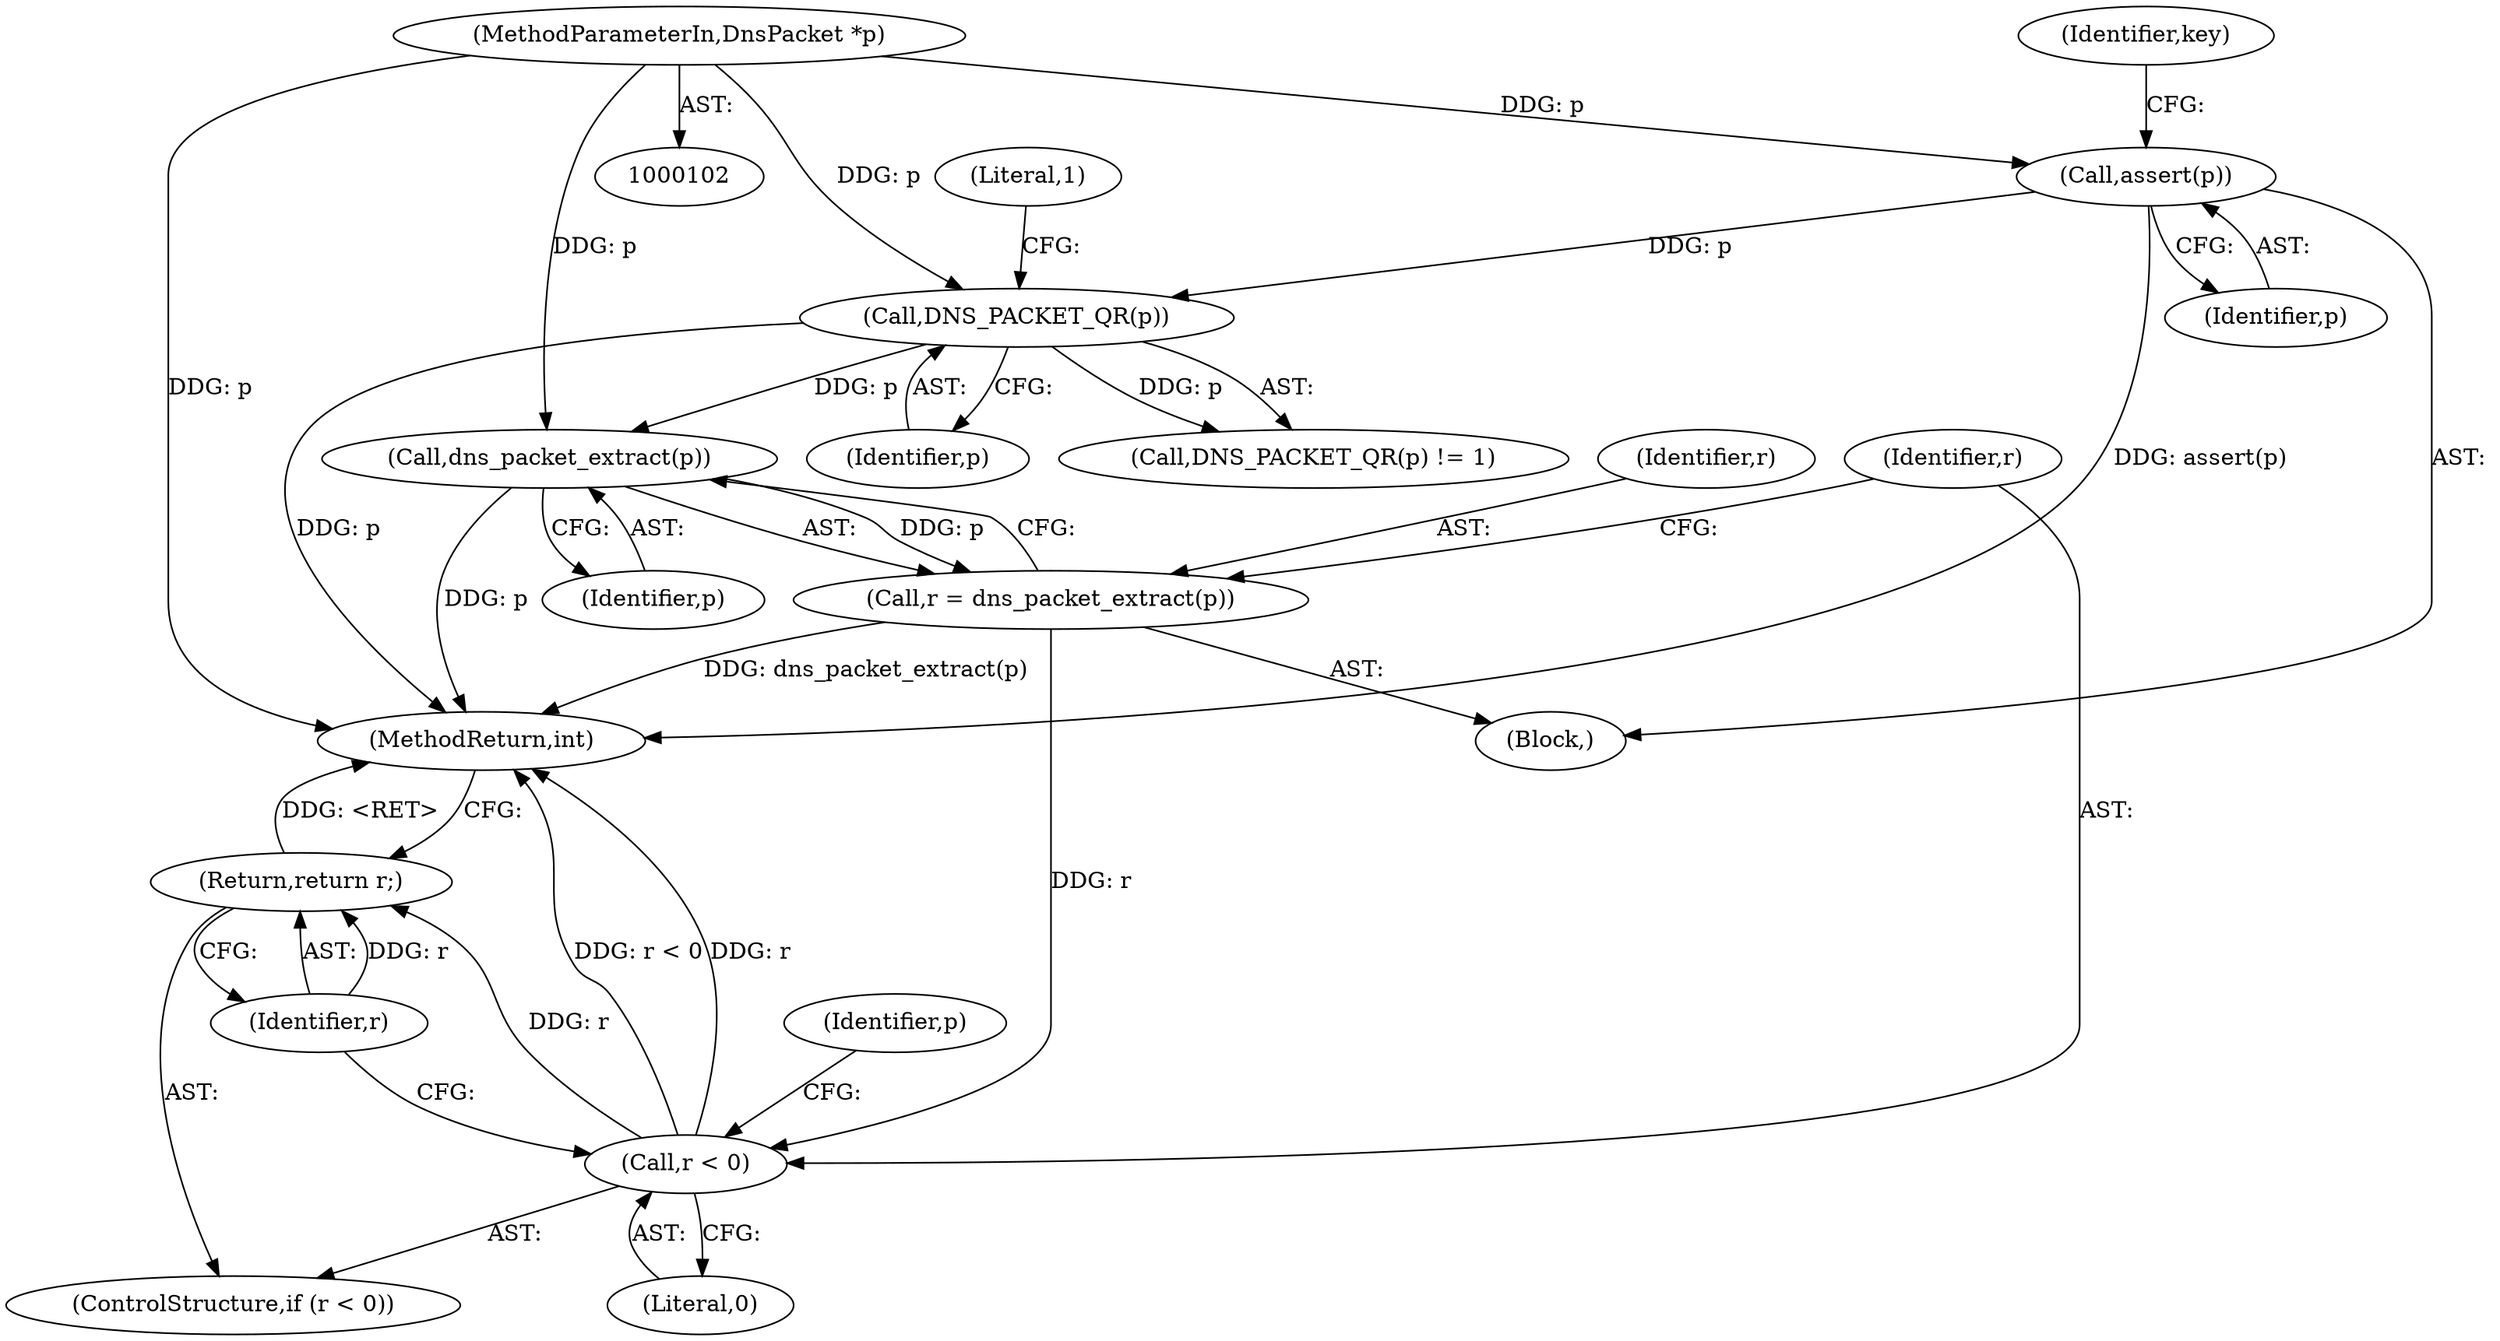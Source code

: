 digraph "0_systemd_a924f43f30f9c4acaf70618dd2a055f8b0f166be@pointer" {
"1000120" [label="(Call,dns_packet_extract(p))"];
"1000113" [label="(Call,DNS_PACKET_QR(p))"];
"1000107" [label="(Call,assert(p))"];
"1000103" [label="(MethodParameterIn,DnsPacket *p)"];
"1000118" [label="(Call,r = dns_packet_extract(p))"];
"1000123" [label="(Call,r < 0)"];
"1000126" [label="(Return,return r;)"];
"1000110" [label="(Identifier,key)"];
"1000112" [label="(Call,DNS_PACKET_QR(p) != 1)"];
"1000114" [label="(Identifier,p)"];
"1000108" [label="(Identifier,p)"];
"1000121" [label="(Identifier,p)"];
"1000127" [label="(Identifier,r)"];
"1000120" [label="(Call,dns_packet_extract(p))"];
"1000131" [label="(Identifier,p)"];
"1000115" [label="(Literal,1)"];
"1000103" [label="(MethodParameterIn,DnsPacket *p)"];
"1000126" [label="(Return,return r;)"];
"1000107" [label="(Call,assert(p))"];
"1000125" [label="(Literal,0)"];
"1000119" [label="(Identifier,r)"];
"1000123" [label="(Call,r < 0)"];
"1000105" [label="(Block,)"];
"1000124" [label="(Identifier,r)"];
"1000155" [label="(MethodReturn,int)"];
"1000118" [label="(Call,r = dns_packet_extract(p))"];
"1000113" [label="(Call,DNS_PACKET_QR(p))"];
"1000122" [label="(ControlStructure,if (r < 0))"];
"1000120" -> "1000118"  [label="AST: "];
"1000120" -> "1000121"  [label="CFG: "];
"1000121" -> "1000120"  [label="AST: "];
"1000118" -> "1000120"  [label="CFG: "];
"1000120" -> "1000155"  [label="DDG: p"];
"1000120" -> "1000118"  [label="DDG: p"];
"1000113" -> "1000120"  [label="DDG: p"];
"1000103" -> "1000120"  [label="DDG: p"];
"1000113" -> "1000112"  [label="AST: "];
"1000113" -> "1000114"  [label="CFG: "];
"1000114" -> "1000113"  [label="AST: "];
"1000115" -> "1000113"  [label="CFG: "];
"1000113" -> "1000155"  [label="DDG: p"];
"1000113" -> "1000112"  [label="DDG: p"];
"1000107" -> "1000113"  [label="DDG: p"];
"1000103" -> "1000113"  [label="DDG: p"];
"1000107" -> "1000105"  [label="AST: "];
"1000107" -> "1000108"  [label="CFG: "];
"1000108" -> "1000107"  [label="AST: "];
"1000110" -> "1000107"  [label="CFG: "];
"1000107" -> "1000155"  [label="DDG: assert(p)"];
"1000103" -> "1000107"  [label="DDG: p"];
"1000103" -> "1000102"  [label="AST: "];
"1000103" -> "1000155"  [label="DDG: p"];
"1000118" -> "1000105"  [label="AST: "];
"1000119" -> "1000118"  [label="AST: "];
"1000124" -> "1000118"  [label="CFG: "];
"1000118" -> "1000155"  [label="DDG: dns_packet_extract(p)"];
"1000118" -> "1000123"  [label="DDG: r"];
"1000123" -> "1000122"  [label="AST: "];
"1000123" -> "1000125"  [label="CFG: "];
"1000124" -> "1000123"  [label="AST: "];
"1000125" -> "1000123"  [label="AST: "];
"1000127" -> "1000123"  [label="CFG: "];
"1000131" -> "1000123"  [label="CFG: "];
"1000123" -> "1000155"  [label="DDG: r < 0"];
"1000123" -> "1000155"  [label="DDG: r"];
"1000123" -> "1000126"  [label="DDG: r"];
"1000126" -> "1000122"  [label="AST: "];
"1000126" -> "1000127"  [label="CFG: "];
"1000127" -> "1000126"  [label="AST: "];
"1000155" -> "1000126"  [label="CFG: "];
"1000126" -> "1000155"  [label="DDG: <RET>"];
"1000127" -> "1000126"  [label="DDG: r"];
}
